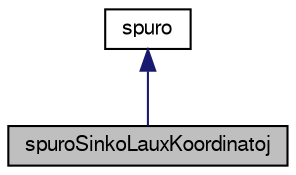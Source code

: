 digraph G
{
  edge [fontname="FreeSans",fontsize="10",labelfontname="FreeSans",labelfontsize="10"];
  node [fontname="FreeSans",fontsize="10",shape=record];
  Node1 [label="spuroSinkoLauxKoordinatoj",height=0.2,width=0.4,color="black", fillcolor="grey75", style="filled" fontcolor="black"];
  Node2 -> Node1 [dir=back,color="midnightblue",fontsize="10",style="solid",fontname="FreeSans"];
  Node2 [label="spuro",height=0.2,width=0.4,color="black", fillcolor="white", style="filled",URL="$de/d23/classspuro.html",tooltip="Базовый класс для отображения &quot;следа&quot; алгоритма..."];
}
